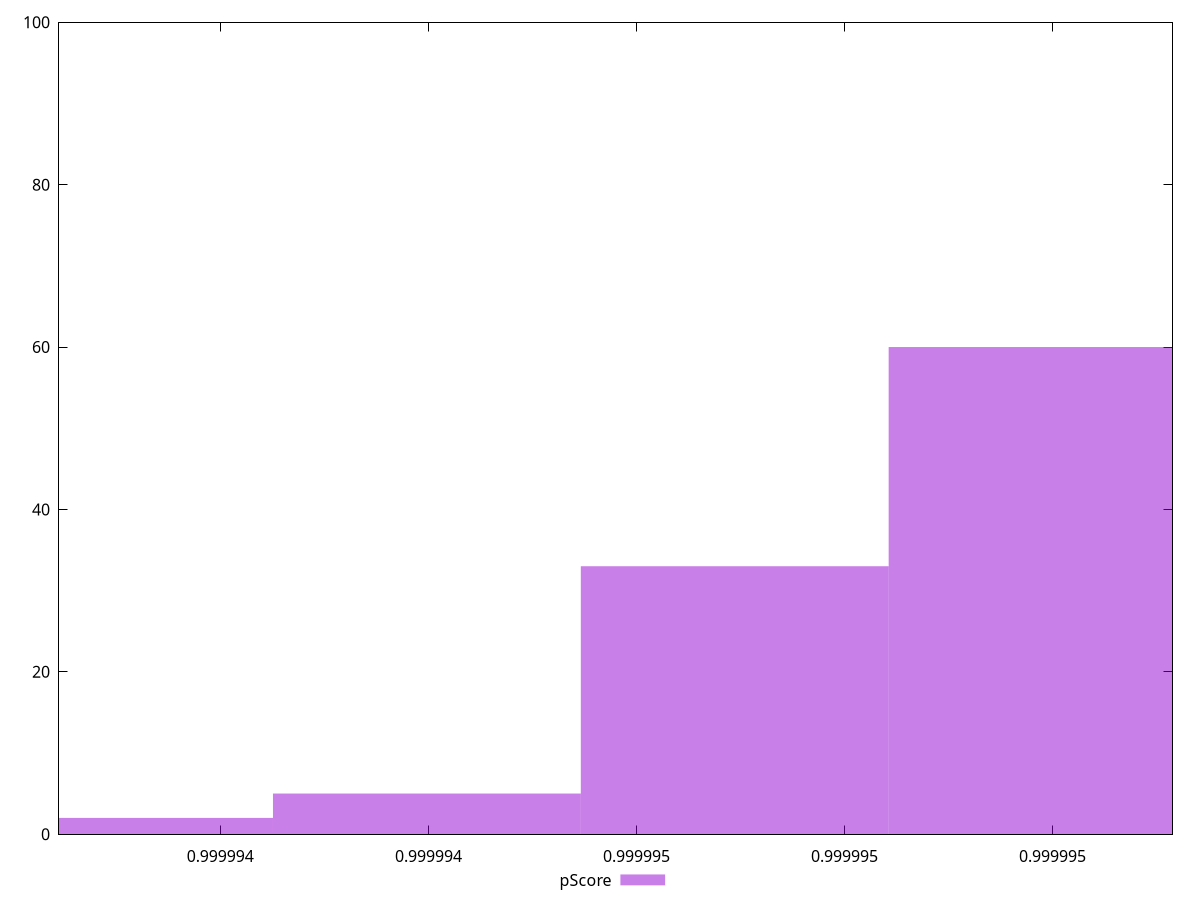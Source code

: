reset

$pScore <<EOF
0.9999941025766987 2
0.9999949905702471 60
0.9999946945723976 33
0.9999943985745482 5
EOF

set key outside below
set boxwidth 2.959978494376448e-7
set xrange [0.9999940448449472:0.9999951154730691]
set yrange [0:100]
set trange [0:100]
set style fill transparent solid 0.5 noborder
set terminal svg size 640, 490 enhanced background rgb 'white'
set output "reprap/first-meaningful-paint/samples/empty/pScore/histogram.svg"

plot $pScore title "pScore" with boxes

reset

